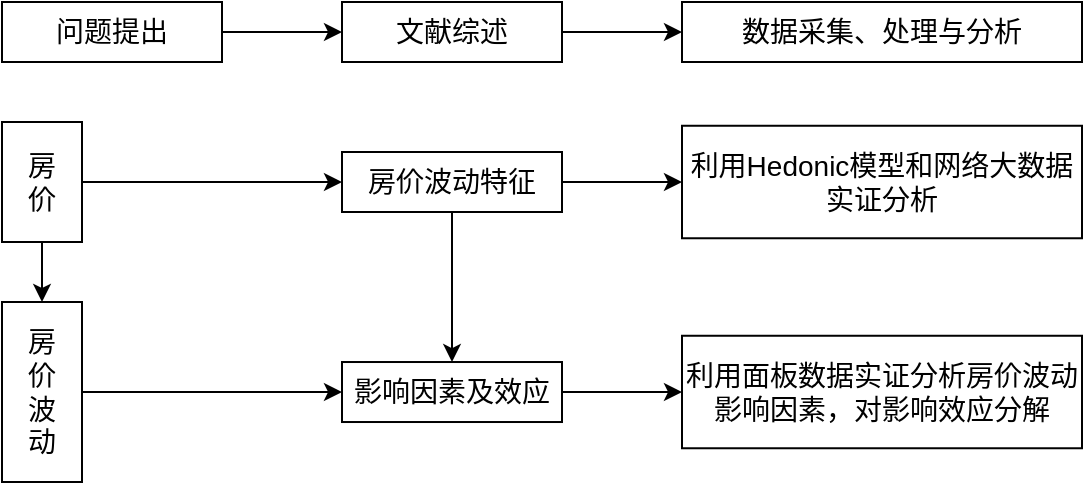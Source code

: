 <mxfile version="14.0.1" type="github">
  <diagram id="rkAlBuv-8TyIP6JiM54z" name="Page-1">
    <mxGraphModel dx="1052" dy="554" grid="1" gridSize="10" guides="1" tooltips="1" connect="1" arrows="1" fold="1" page="1" pageScale="1" pageWidth="827" pageHeight="1169" math="0" shadow="0">
      <root>
        <mxCell id="0" />
        <mxCell id="1" parent="0" />
        <mxCell id="5eR9Agu9faSbhBvVTvhD-3" value="" style="edgeStyle=orthogonalEdgeStyle;rounded=0;orthogonalLoop=1;jettySize=auto;html=1;" edge="1" parent="1" source="5eR9Agu9faSbhBvVTvhD-1" target="5eR9Agu9faSbhBvVTvhD-2">
          <mxGeometry relative="1" as="geometry" />
        </mxCell>
        <mxCell id="5eR9Agu9faSbhBvVTvhD-1" value="&lt;font style=&quot;font-size: 14px&quot;&gt;问题提出&lt;/font&gt;" style="rounded=0;whiteSpace=wrap;html=1;" vertex="1" parent="1">
          <mxGeometry x="180" y="170" width="110" height="30" as="geometry" />
        </mxCell>
        <mxCell id="5eR9Agu9faSbhBvVTvhD-5" value="" style="edgeStyle=orthogonalEdgeStyle;rounded=0;orthogonalLoop=1;jettySize=auto;html=1;" edge="1" parent="1" source="5eR9Agu9faSbhBvVTvhD-2" target="5eR9Agu9faSbhBvVTvhD-4">
          <mxGeometry relative="1" as="geometry" />
        </mxCell>
        <mxCell id="5eR9Agu9faSbhBvVTvhD-2" value="&lt;font style=&quot;font-size: 14px&quot;&gt;文献综述&lt;/font&gt;" style="rounded=0;whiteSpace=wrap;html=1;" vertex="1" parent="1">
          <mxGeometry x="350" y="170" width="110" height="30" as="geometry" />
        </mxCell>
        <mxCell id="5eR9Agu9faSbhBvVTvhD-4" value="&lt;font style=&quot;font-size: 14px&quot;&gt;数据采集、处理与分析&lt;/font&gt;" style="rounded=0;whiteSpace=wrap;html=1;" vertex="1" parent="1">
          <mxGeometry x="520" y="170" width="200" height="30" as="geometry" />
        </mxCell>
        <mxCell id="5eR9Agu9faSbhBvVTvhD-8" value="" style="edgeStyle=orthogonalEdgeStyle;rounded=0;orthogonalLoop=1;jettySize=auto;html=1;" edge="1" parent="1" source="5eR9Agu9faSbhBvVTvhD-6" target="5eR9Agu9faSbhBvVTvhD-7">
          <mxGeometry relative="1" as="geometry" />
        </mxCell>
        <mxCell id="5eR9Agu9faSbhBvVTvhD-10" style="edgeStyle=orthogonalEdgeStyle;rounded=0;orthogonalLoop=1;jettySize=auto;html=1;entryX=0;entryY=0.5;entryDx=0;entryDy=0;" edge="1" parent="1" source="5eR9Agu9faSbhBvVTvhD-6" target="5eR9Agu9faSbhBvVTvhD-9">
          <mxGeometry relative="1" as="geometry" />
        </mxCell>
        <mxCell id="5eR9Agu9faSbhBvVTvhD-6" value="&lt;font style=&quot;font-size: 14px&quot;&gt;房&lt;br&gt;价&lt;/font&gt;" style="rounded=0;whiteSpace=wrap;html=1;" vertex="1" parent="1">
          <mxGeometry x="180" y="230" width="40" height="60" as="geometry" />
        </mxCell>
        <mxCell id="5eR9Agu9faSbhBvVTvhD-16" style="edgeStyle=orthogonalEdgeStyle;rounded=0;orthogonalLoop=1;jettySize=auto;html=1;entryX=0;entryY=0.5;entryDx=0;entryDy=0;" edge="1" parent="1" source="5eR9Agu9faSbhBvVTvhD-7" target="5eR9Agu9faSbhBvVTvhD-14">
          <mxGeometry relative="1" as="geometry" />
        </mxCell>
        <mxCell id="5eR9Agu9faSbhBvVTvhD-7" value="&lt;font style=&quot;font-size: 14px&quot;&gt;房&lt;br&gt;价&lt;br&gt;波&lt;br&gt;动&lt;br&gt;&lt;/font&gt;" style="rounded=0;whiteSpace=wrap;html=1;" vertex="1" parent="1">
          <mxGeometry x="180" y="320" width="40" height="90" as="geometry" />
        </mxCell>
        <mxCell id="5eR9Agu9faSbhBvVTvhD-13" style="edgeStyle=orthogonalEdgeStyle;rounded=0;orthogonalLoop=1;jettySize=auto;html=1;entryX=0;entryY=0.5;entryDx=0;entryDy=0;" edge="1" parent="1" source="5eR9Agu9faSbhBvVTvhD-9" target="5eR9Agu9faSbhBvVTvhD-11">
          <mxGeometry relative="1" as="geometry" />
        </mxCell>
        <mxCell id="5eR9Agu9faSbhBvVTvhD-15" value="" style="edgeStyle=orthogonalEdgeStyle;rounded=0;orthogonalLoop=1;jettySize=auto;html=1;" edge="1" parent="1" source="5eR9Agu9faSbhBvVTvhD-9" target="5eR9Agu9faSbhBvVTvhD-14">
          <mxGeometry relative="1" as="geometry" />
        </mxCell>
        <mxCell id="5eR9Agu9faSbhBvVTvhD-9" value="&lt;font style=&quot;font-size: 14px&quot;&gt;房价波动特征&lt;/font&gt;" style="rounded=0;whiteSpace=wrap;html=1;" vertex="1" parent="1">
          <mxGeometry x="350" y="245" width="110" height="30" as="geometry" />
        </mxCell>
        <mxCell id="5eR9Agu9faSbhBvVTvhD-11" value="&lt;font style=&quot;font-size: 14px&quot;&gt;利用Hedonic模型和网络大数据实证分析&lt;/font&gt;" style="rounded=0;whiteSpace=wrap;html=1;" vertex="1" parent="1">
          <mxGeometry x="520" y="231.88" width="200" height="56.25" as="geometry" />
        </mxCell>
        <mxCell id="5eR9Agu9faSbhBvVTvhD-18" style="edgeStyle=orthogonalEdgeStyle;rounded=0;orthogonalLoop=1;jettySize=auto;html=1;entryX=0;entryY=0.5;entryDx=0;entryDy=0;" edge="1" parent="1" source="5eR9Agu9faSbhBvVTvhD-14" target="5eR9Agu9faSbhBvVTvhD-17">
          <mxGeometry relative="1" as="geometry" />
        </mxCell>
        <mxCell id="5eR9Agu9faSbhBvVTvhD-14" value="&lt;font style=&quot;font-size: 14px&quot;&gt;影响因素及效应&lt;/font&gt;" style="rounded=0;whiteSpace=wrap;html=1;" vertex="1" parent="1">
          <mxGeometry x="350" y="350.01" width="110" height="30" as="geometry" />
        </mxCell>
        <mxCell id="5eR9Agu9faSbhBvVTvhD-17" value="&lt;font style=&quot;font-size: 14px&quot;&gt;利用面板数据实证分析房价波动影响因素，对影响效应分解&lt;/font&gt;" style="rounded=0;whiteSpace=wrap;html=1;" vertex="1" parent="1">
          <mxGeometry x="520" y="336.88" width="200" height="56.25" as="geometry" />
        </mxCell>
      </root>
    </mxGraphModel>
  </diagram>
</mxfile>

